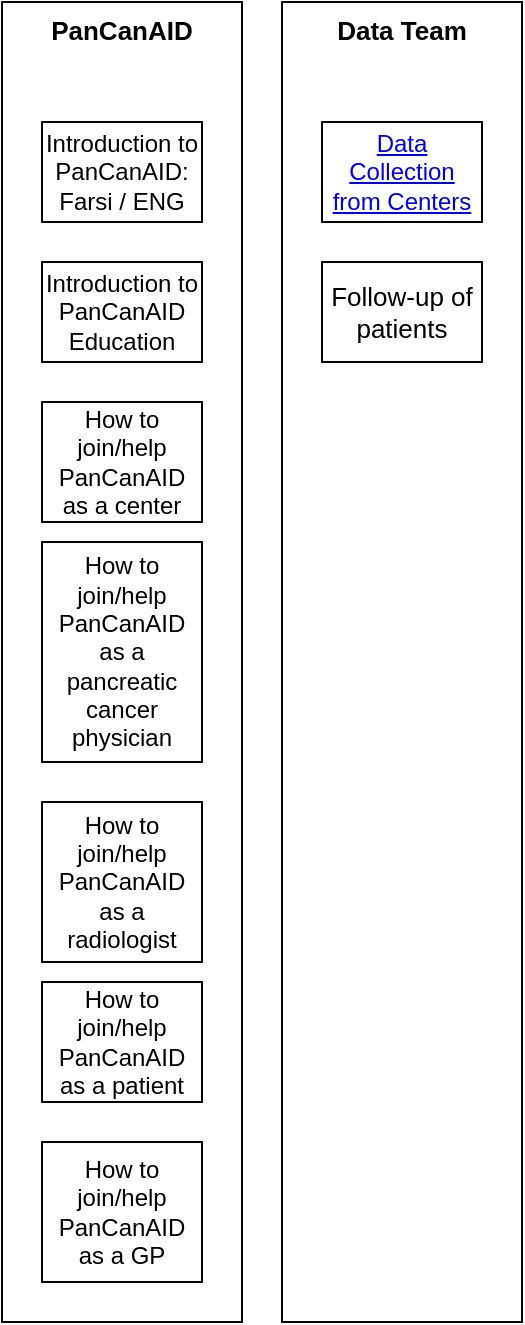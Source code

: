 <mxfile>
    <diagram id="5CaG9jINW5G1SVvZH-2C" name="Page-1">
        <mxGraphModel dx="719" dy="596" grid="1" gridSize="10" guides="1" tooltips="1" connect="1" arrows="1" fold="1" page="1" pageScale="1" pageWidth="850" pageHeight="1100" math="0" shadow="0">
            <root>
                <mxCell id="0"/>
                <mxCell id="1" parent="0"/>
                <mxCell id="2" value="&lt;b&gt;&lt;font style=&quot;font-size: 13px;&quot;&gt;PanCanAID&lt;/font&gt;&lt;/b&gt;" style="rounded=0;whiteSpace=wrap;html=1;verticalAlign=top;" vertex="1" parent="1">
                    <mxGeometry x="180" y="60" width="120" height="660" as="geometry"/>
                </mxCell>
                <mxCell id="3" value="Introduction to PanCanAID: Farsi / ENG" style="rounded=0;whiteSpace=wrap;html=1;" vertex="1" parent="1">
                    <mxGeometry x="200" y="120" width="80" height="50" as="geometry"/>
                </mxCell>
                <mxCell id="4" value="Introduction to PanCanAID Education" style="rounded=0;whiteSpace=wrap;html=1;" vertex="1" parent="1">
                    <mxGeometry x="200" y="190" width="80" height="50" as="geometry"/>
                </mxCell>
                <mxCell id="5" value="How to join/help PanCanAID as a center" style="rounded=0;whiteSpace=wrap;html=1;" vertex="1" parent="1">
                    <mxGeometry x="200" y="260" width="80" height="60" as="geometry"/>
                </mxCell>
                <mxCell id="8" value="How to join/help PanCanAID as a pancreatic cancer physician" style="rounded=0;whiteSpace=wrap;html=1;" vertex="1" parent="1">
                    <mxGeometry x="200" y="330" width="80" height="110" as="geometry"/>
                </mxCell>
                <mxCell id="9" value="How to join/help PanCanAID as a patient" style="rounded=0;whiteSpace=wrap;html=1;" vertex="1" parent="1">
                    <mxGeometry x="200" y="550" width="80" height="60" as="geometry"/>
                </mxCell>
                <mxCell id="10" value="How to join/help PanCanAID as a radiologist" style="rounded=0;whiteSpace=wrap;html=1;" vertex="1" parent="1">
                    <mxGeometry x="200" y="460" width="80" height="80" as="geometry"/>
                </mxCell>
                <mxCell id="11" value="How to join/help PanCanAID as a GP" style="rounded=0;whiteSpace=wrap;html=1;" vertex="1" parent="1">
                    <mxGeometry x="200" y="630" width="80" height="70" as="geometry"/>
                </mxCell>
                <mxCell id="12" value="&lt;b&gt;&lt;font style=&quot;font-size: 13px;&quot;&gt;Data Team&lt;/font&gt;&lt;/b&gt;" style="rounded=0;whiteSpace=wrap;html=1;verticalAlign=top;" vertex="1" parent="1">
                    <mxGeometry x="320" y="60" width="120" height="660" as="geometry"/>
                </mxCell>
                <mxCell id="13" value="&lt;a href=&quot;https://youtu.be/iRXhPDwG-nI&quot;&gt;Data Collection from Centers&lt;/a&gt;" style="rounded=0;whiteSpace=wrap;html=1;" vertex="1" parent="1">
                    <mxGeometry x="340" y="120" width="80" height="50" as="geometry"/>
                </mxCell>
                <mxCell id="15" value="&lt;span style=&quot;font-size: 13px; text-align: left;&quot;&gt;Follow-up of patients&lt;/span&gt;" style="rounded=0;whiteSpace=wrap;html=1;" vertex="1" parent="1">
                    <mxGeometry x="340" y="190" width="80" height="50" as="geometry"/>
                </mxCell>
            </root>
        </mxGraphModel>
    </diagram>
</mxfile>